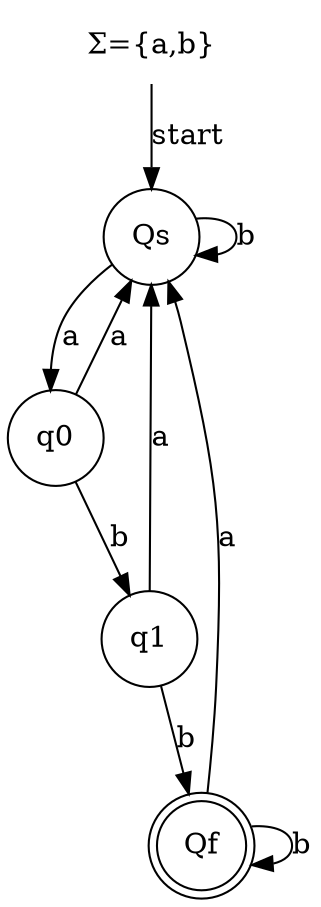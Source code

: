 digraph dfa {
    //Accepts: abb, abaabb, aaabb
    //Rejects: aaa, aabbbb, abaab

    //States
    Σ [label="Σ={a,b}", shape=none]
    Qs,q0,q1 [shape=circle]
    Qf [shape=doublecircle]

    Σ -> Qs [label=start]
    //Happy Path
    Qs -> Qs [label=b]
    Qs -> q0 [label=a]
    q0 -> q1 [label=b]
    q1 -> Qf [label=b]
    Qf -> Qf [label=b]

    //Fall back to Qs
    q0 -> Qs [label=a]
    q1 -> Qs [label=a]
    Qf -> Qs [label=a]
}
